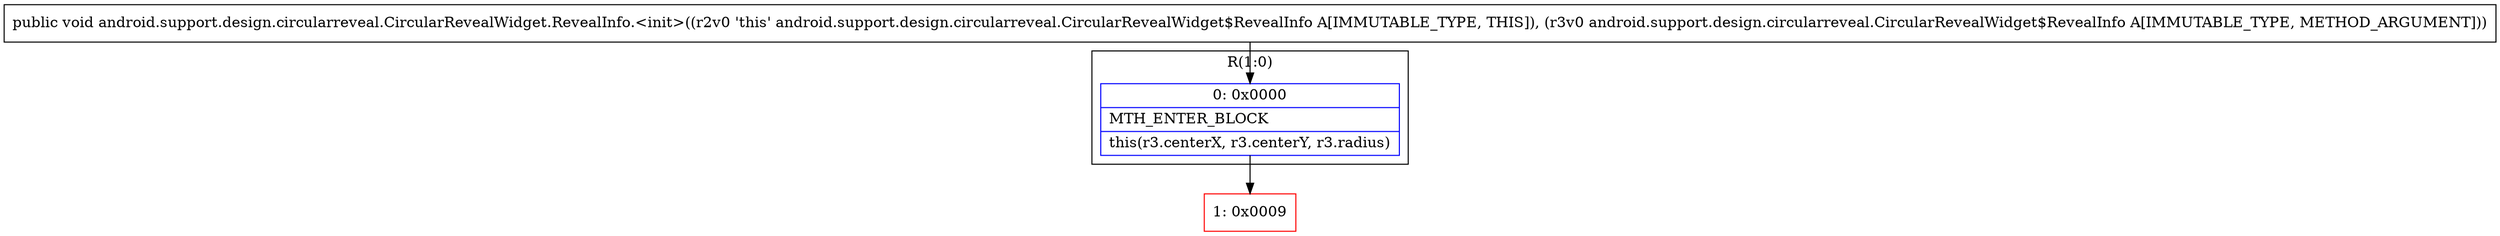 digraph "CFG forandroid.support.design.circularreveal.CircularRevealWidget.RevealInfo.\<init\>(Landroid\/support\/design\/circularreveal\/CircularRevealWidget$RevealInfo;)V" {
subgraph cluster_Region_176578881 {
label = "R(1:0)";
node [shape=record,color=blue];
Node_0 [shape=record,label="{0\:\ 0x0000|MTH_ENTER_BLOCK\l|this(r3.centerX, r3.centerY, r3.radius)\l}"];
}
Node_1 [shape=record,color=red,label="{1\:\ 0x0009}"];
MethodNode[shape=record,label="{public void android.support.design.circularreveal.CircularRevealWidget.RevealInfo.\<init\>((r2v0 'this' android.support.design.circularreveal.CircularRevealWidget$RevealInfo A[IMMUTABLE_TYPE, THIS]), (r3v0 android.support.design.circularreveal.CircularRevealWidget$RevealInfo A[IMMUTABLE_TYPE, METHOD_ARGUMENT])) }"];
MethodNode -> Node_0;
Node_0 -> Node_1;
}

